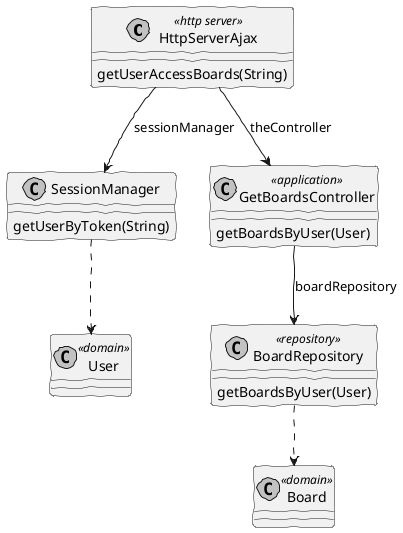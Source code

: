 @startuml
'http://plantuml.com/skinparam.html
skinparam handwritten true
skinparam monochrome true
skinparam packageStyle rect
skinparam defaultFontName FG Virgil
skinparam shadowing false


class HttpServerAjax <<http server>>
class SessionManager
class GetBoardsController <<application>>
class BoardRepository <<repository>>
class User <<domain>>
class Board <<domain>>

HttpServerAjax --> GetBoardsController: theController
HttpServerAjax --> SessionManager: sessionManager
GetBoardsController --> BoardRepository: boardRepository
SessionManager ..> User
BoardRepository ..> Board



HttpServerAjax : getUserAccessBoards(String)
SessionManager : getUserByToken(String)
GetBoardsController : getBoardsByUser(User)
BoardRepository : getBoardsByUser(User)

@enduml
